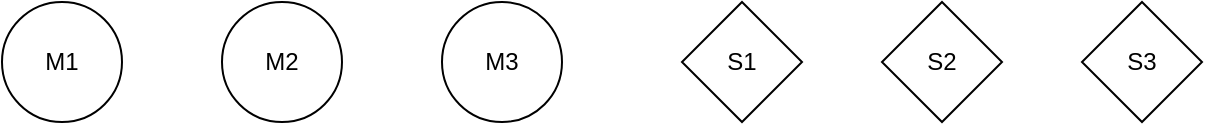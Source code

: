 <mxfile version="12.5.1" type="github">
  <diagram id="L-ai7fAyJBnf2PLU2uu1" name="Page-1">
    <mxGraphModel dx="856" dy="581" grid="1" gridSize="10" guides="1" tooltips="1" connect="1" arrows="1" fold="1" page="1" pageScale="1" pageWidth="850" pageHeight="1100" math="0" shadow="0">
      <root>
        <mxCell id="0"/>
        <mxCell id="1" parent="0"/>
        <mxCell id="LJsphAcHxgrP_2_Ti7BV-1" value="M1" style="ellipse;whiteSpace=wrap;html=1;aspect=fixed;" vertex="1" parent="1">
          <mxGeometry x="120" y="180" width="60" height="60" as="geometry"/>
        </mxCell>
        <mxCell id="LJsphAcHxgrP_2_Ti7BV-2" value="M2" style="ellipse;whiteSpace=wrap;html=1;aspect=fixed;" vertex="1" parent="1">
          <mxGeometry x="230" y="180" width="60" height="60" as="geometry"/>
        </mxCell>
        <mxCell id="LJsphAcHxgrP_2_Ti7BV-3" value="M3" style="ellipse;whiteSpace=wrap;html=1;aspect=fixed;" vertex="1" parent="1">
          <mxGeometry x="340" y="180" width="60" height="60" as="geometry"/>
        </mxCell>
        <mxCell id="LJsphAcHxgrP_2_Ti7BV-4" value="S1" style="rhombus;whiteSpace=wrap;html=1;" vertex="1" parent="1">
          <mxGeometry x="460" y="180" width="60" height="60" as="geometry"/>
        </mxCell>
        <mxCell id="LJsphAcHxgrP_2_Ti7BV-5" value="S2" style="rhombus;whiteSpace=wrap;html=1;" vertex="1" parent="1">
          <mxGeometry x="560" y="180" width="60" height="60" as="geometry"/>
        </mxCell>
        <mxCell id="LJsphAcHxgrP_2_Ti7BV-6" value="S3" style="rhombus;whiteSpace=wrap;html=1;" vertex="1" parent="1">
          <mxGeometry x="660" y="180" width="60" height="60" as="geometry"/>
        </mxCell>
      </root>
    </mxGraphModel>
  </diagram>
</mxfile>
